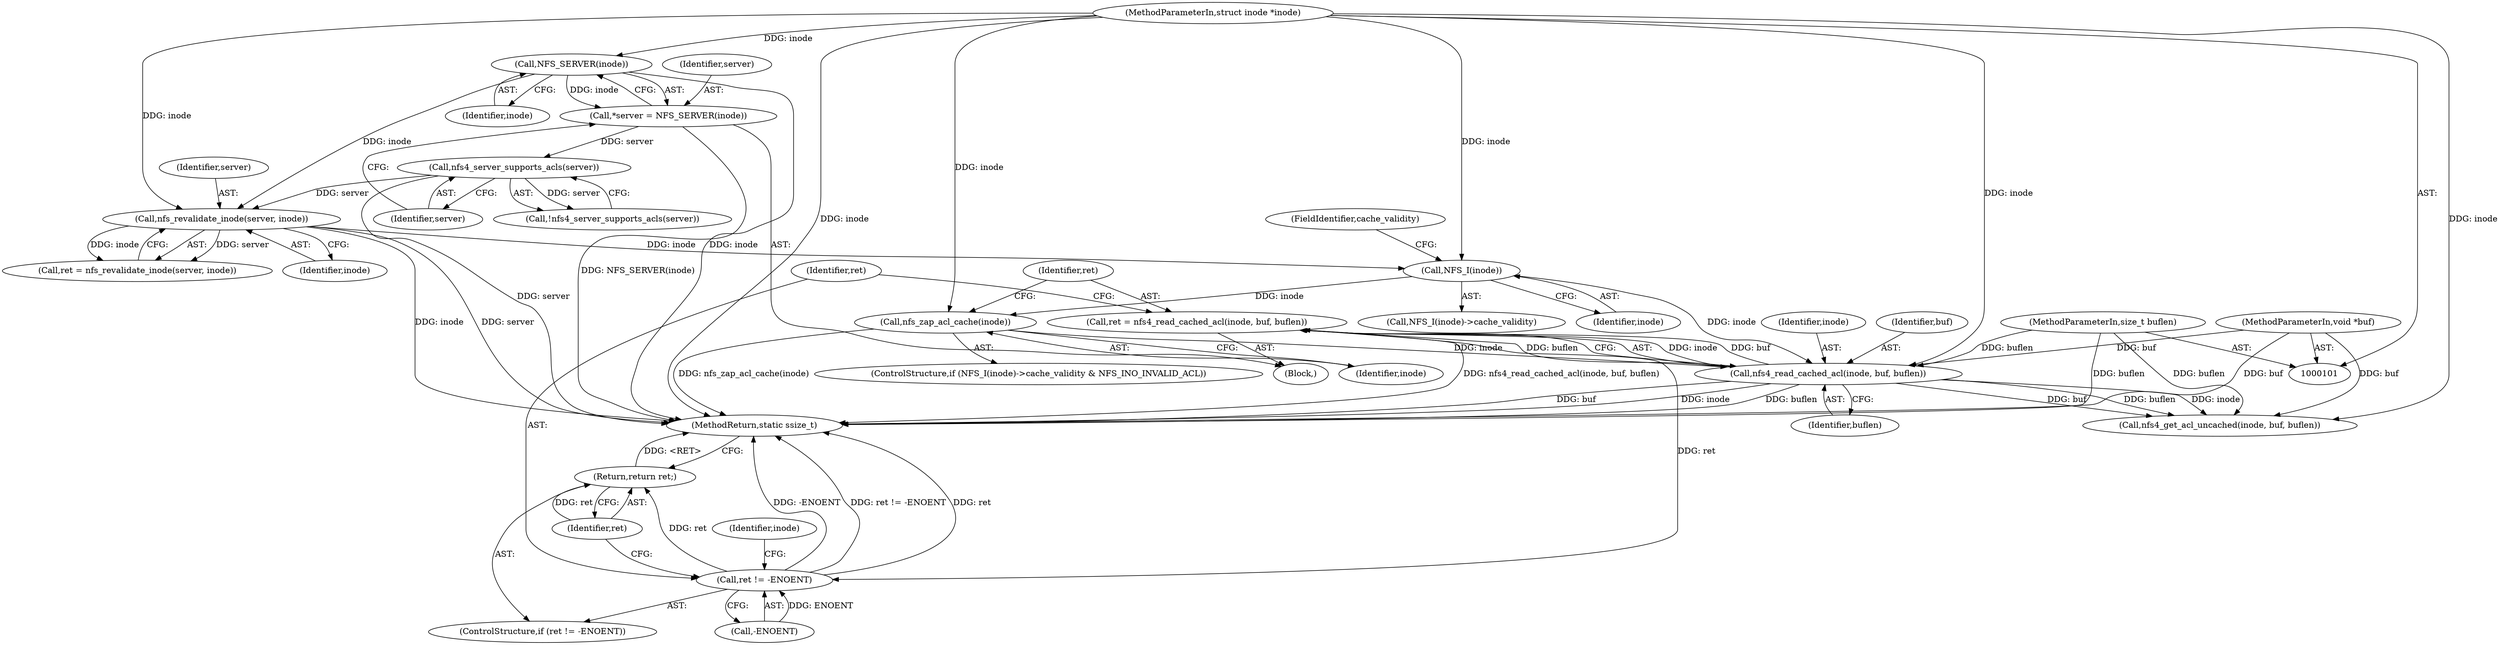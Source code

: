 digraph "0_linux_bf118a342f10dafe44b14451a1392c3254629a1f_1@API" {
"1000139" [label="(Call,ret = nfs4_read_cached_acl(inode, buf, buflen))"];
"1000141" [label="(Call,nfs4_read_cached_acl(inode, buf, buflen))"];
"1000133" [label="(Call,NFS_I(inode))"];
"1000121" [label="(Call,nfs_revalidate_inode(server, inode))"];
"1000114" [label="(Call,nfs4_server_supports_acls(server))"];
"1000107" [label="(Call,*server = NFS_SERVER(inode))"];
"1000109" [label="(Call,NFS_SERVER(inode))"];
"1000102" [label="(MethodParameterIn,struct inode *inode)"];
"1000137" [label="(Call,nfs_zap_acl_cache(inode))"];
"1000103" [label="(MethodParameterIn,void *buf)"];
"1000104" [label="(MethodParameterIn,size_t buflen)"];
"1000146" [label="(Call,ret != -ENOENT)"];
"1000150" [label="(Return,return ret;)"];
"1000108" [label="(Identifier,server)"];
"1000130" [label="(ControlStructure,if (NFS_I(inode)->cache_validity & NFS_INO_INVALID_ACL))"];
"1000142" [label="(Identifier,inode)"];
"1000109" [label="(Call,NFS_SERVER(inode))"];
"1000102" [label="(MethodParameterIn,struct inode *inode)"];
"1000138" [label="(Identifier,inode)"];
"1000145" [label="(ControlStructure,if (ret != -ENOENT))"];
"1000151" [label="(Identifier,ret)"];
"1000157" [label="(MethodReturn,static ssize_t)"];
"1000114" [label="(Call,nfs4_server_supports_acls(server))"];
"1000115" [label="(Identifier,server)"];
"1000144" [label="(Identifier,buflen)"];
"1000110" [label="(Identifier,inode)"];
"1000119" [label="(Call,ret = nfs_revalidate_inode(server, inode))"];
"1000133" [label="(Call,NFS_I(inode))"];
"1000140" [label="(Identifier,ret)"];
"1000141" [label="(Call,nfs4_read_cached_acl(inode, buf, buflen))"];
"1000113" [label="(Call,!nfs4_server_supports_acls(server))"];
"1000135" [label="(FieldIdentifier,cache_validity)"];
"1000123" [label="(Identifier,inode)"];
"1000147" [label="(Identifier,ret)"];
"1000137" [label="(Call,nfs_zap_acl_cache(inode))"];
"1000150" [label="(Return,return ret;)"];
"1000107" [label="(Call,*server = NFS_SERVER(inode))"];
"1000134" [label="(Identifier,inode)"];
"1000148" [label="(Call,-ENOENT)"];
"1000139" [label="(Call,ret = nfs4_read_cached_acl(inode, buf, buflen))"];
"1000122" [label="(Identifier,server)"];
"1000103" [label="(MethodParameterIn,void *buf)"];
"1000143" [label="(Identifier,buf)"];
"1000154" [label="(Identifier,inode)"];
"1000146" [label="(Call,ret != -ENOENT)"];
"1000104" [label="(MethodParameterIn,size_t buflen)"];
"1000132" [label="(Call,NFS_I(inode)->cache_validity)"];
"1000153" [label="(Call,nfs4_get_acl_uncached(inode, buf, buflen))"];
"1000105" [label="(Block,)"];
"1000121" [label="(Call,nfs_revalidate_inode(server, inode))"];
"1000139" -> "1000105"  [label="AST: "];
"1000139" -> "1000141"  [label="CFG: "];
"1000140" -> "1000139"  [label="AST: "];
"1000141" -> "1000139"  [label="AST: "];
"1000147" -> "1000139"  [label="CFG: "];
"1000139" -> "1000157"  [label="DDG: nfs4_read_cached_acl(inode, buf, buflen)"];
"1000141" -> "1000139"  [label="DDG: inode"];
"1000141" -> "1000139"  [label="DDG: buf"];
"1000141" -> "1000139"  [label="DDG: buflen"];
"1000139" -> "1000146"  [label="DDG: ret"];
"1000141" -> "1000144"  [label="CFG: "];
"1000142" -> "1000141"  [label="AST: "];
"1000143" -> "1000141"  [label="AST: "];
"1000144" -> "1000141"  [label="AST: "];
"1000141" -> "1000157"  [label="DDG: inode"];
"1000141" -> "1000157"  [label="DDG: buflen"];
"1000141" -> "1000157"  [label="DDG: buf"];
"1000133" -> "1000141"  [label="DDG: inode"];
"1000137" -> "1000141"  [label="DDG: inode"];
"1000102" -> "1000141"  [label="DDG: inode"];
"1000103" -> "1000141"  [label="DDG: buf"];
"1000104" -> "1000141"  [label="DDG: buflen"];
"1000141" -> "1000153"  [label="DDG: inode"];
"1000141" -> "1000153"  [label="DDG: buf"];
"1000141" -> "1000153"  [label="DDG: buflen"];
"1000133" -> "1000132"  [label="AST: "];
"1000133" -> "1000134"  [label="CFG: "];
"1000134" -> "1000133"  [label="AST: "];
"1000135" -> "1000133"  [label="CFG: "];
"1000121" -> "1000133"  [label="DDG: inode"];
"1000102" -> "1000133"  [label="DDG: inode"];
"1000133" -> "1000137"  [label="DDG: inode"];
"1000121" -> "1000119"  [label="AST: "];
"1000121" -> "1000123"  [label="CFG: "];
"1000122" -> "1000121"  [label="AST: "];
"1000123" -> "1000121"  [label="AST: "];
"1000119" -> "1000121"  [label="CFG: "];
"1000121" -> "1000157"  [label="DDG: inode"];
"1000121" -> "1000157"  [label="DDG: server"];
"1000121" -> "1000119"  [label="DDG: server"];
"1000121" -> "1000119"  [label="DDG: inode"];
"1000114" -> "1000121"  [label="DDG: server"];
"1000109" -> "1000121"  [label="DDG: inode"];
"1000102" -> "1000121"  [label="DDG: inode"];
"1000114" -> "1000113"  [label="AST: "];
"1000114" -> "1000115"  [label="CFG: "];
"1000115" -> "1000114"  [label="AST: "];
"1000113" -> "1000114"  [label="CFG: "];
"1000114" -> "1000157"  [label="DDG: server"];
"1000114" -> "1000113"  [label="DDG: server"];
"1000107" -> "1000114"  [label="DDG: server"];
"1000107" -> "1000105"  [label="AST: "];
"1000107" -> "1000109"  [label="CFG: "];
"1000108" -> "1000107"  [label="AST: "];
"1000109" -> "1000107"  [label="AST: "];
"1000115" -> "1000107"  [label="CFG: "];
"1000107" -> "1000157"  [label="DDG: NFS_SERVER(inode)"];
"1000109" -> "1000107"  [label="DDG: inode"];
"1000109" -> "1000110"  [label="CFG: "];
"1000110" -> "1000109"  [label="AST: "];
"1000109" -> "1000157"  [label="DDG: inode"];
"1000102" -> "1000109"  [label="DDG: inode"];
"1000102" -> "1000101"  [label="AST: "];
"1000102" -> "1000157"  [label="DDG: inode"];
"1000102" -> "1000137"  [label="DDG: inode"];
"1000102" -> "1000153"  [label="DDG: inode"];
"1000137" -> "1000130"  [label="AST: "];
"1000137" -> "1000138"  [label="CFG: "];
"1000138" -> "1000137"  [label="AST: "];
"1000140" -> "1000137"  [label="CFG: "];
"1000137" -> "1000157"  [label="DDG: nfs_zap_acl_cache(inode)"];
"1000103" -> "1000101"  [label="AST: "];
"1000103" -> "1000157"  [label="DDG: buf"];
"1000103" -> "1000153"  [label="DDG: buf"];
"1000104" -> "1000101"  [label="AST: "];
"1000104" -> "1000157"  [label="DDG: buflen"];
"1000104" -> "1000153"  [label="DDG: buflen"];
"1000146" -> "1000145"  [label="AST: "];
"1000146" -> "1000148"  [label="CFG: "];
"1000147" -> "1000146"  [label="AST: "];
"1000148" -> "1000146"  [label="AST: "];
"1000151" -> "1000146"  [label="CFG: "];
"1000154" -> "1000146"  [label="CFG: "];
"1000146" -> "1000157"  [label="DDG: ret != -ENOENT"];
"1000146" -> "1000157"  [label="DDG: ret"];
"1000146" -> "1000157"  [label="DDG: -ENOENT"];
"1000148" -> "1000146"  [label="DDG: ENOENT"];
"1000146" -> "1000150"  [label="DDG: ret"];
"1000150" -> "1000145"  [label="AST: "];
"1000150" -> "1000151"  [label="CFG: "];
"1000151" -> "1000150"  [label="AST: "];
"1000157" -> "1000150"  [label="CFG: "];
"1000150" -> "1000157"  [label="DDG: <RET>"];
"1000151" -> "1000150"  [label="DDG: ret"];
}

